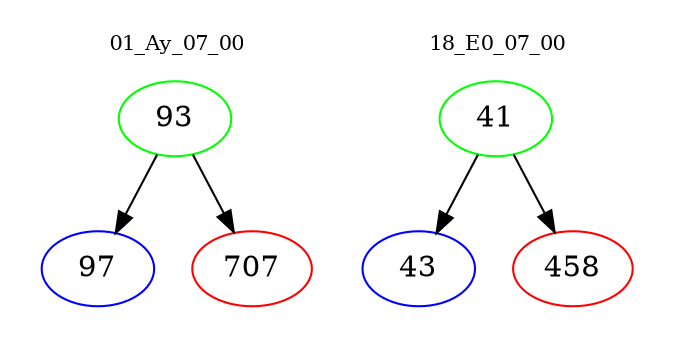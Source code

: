 digraph{
subgraph cluster_0 {
color = white
label = "01_Ay_07_00";
fontsize=10;
T0_93 [label="93", color="green"]
T0_93 -> T0_97 [color="black"]
T0_97 [label="97", color="blue"]
T0_93 -> T0_707 [color="black"]
T0_707 [label="707", color="red"]
}
subgraph cluster_1 {
color = white
label = "18_E0_07_00";
fontsize=10;
T1_41 [label="41", color="green"]
T1_41 -> T1_43 [color="black"]
T1_43 [label="43", color="blue"]
T1_41 -> T1_458 [color="black"]
T1_458 [label="458", color="red"]
}
}
